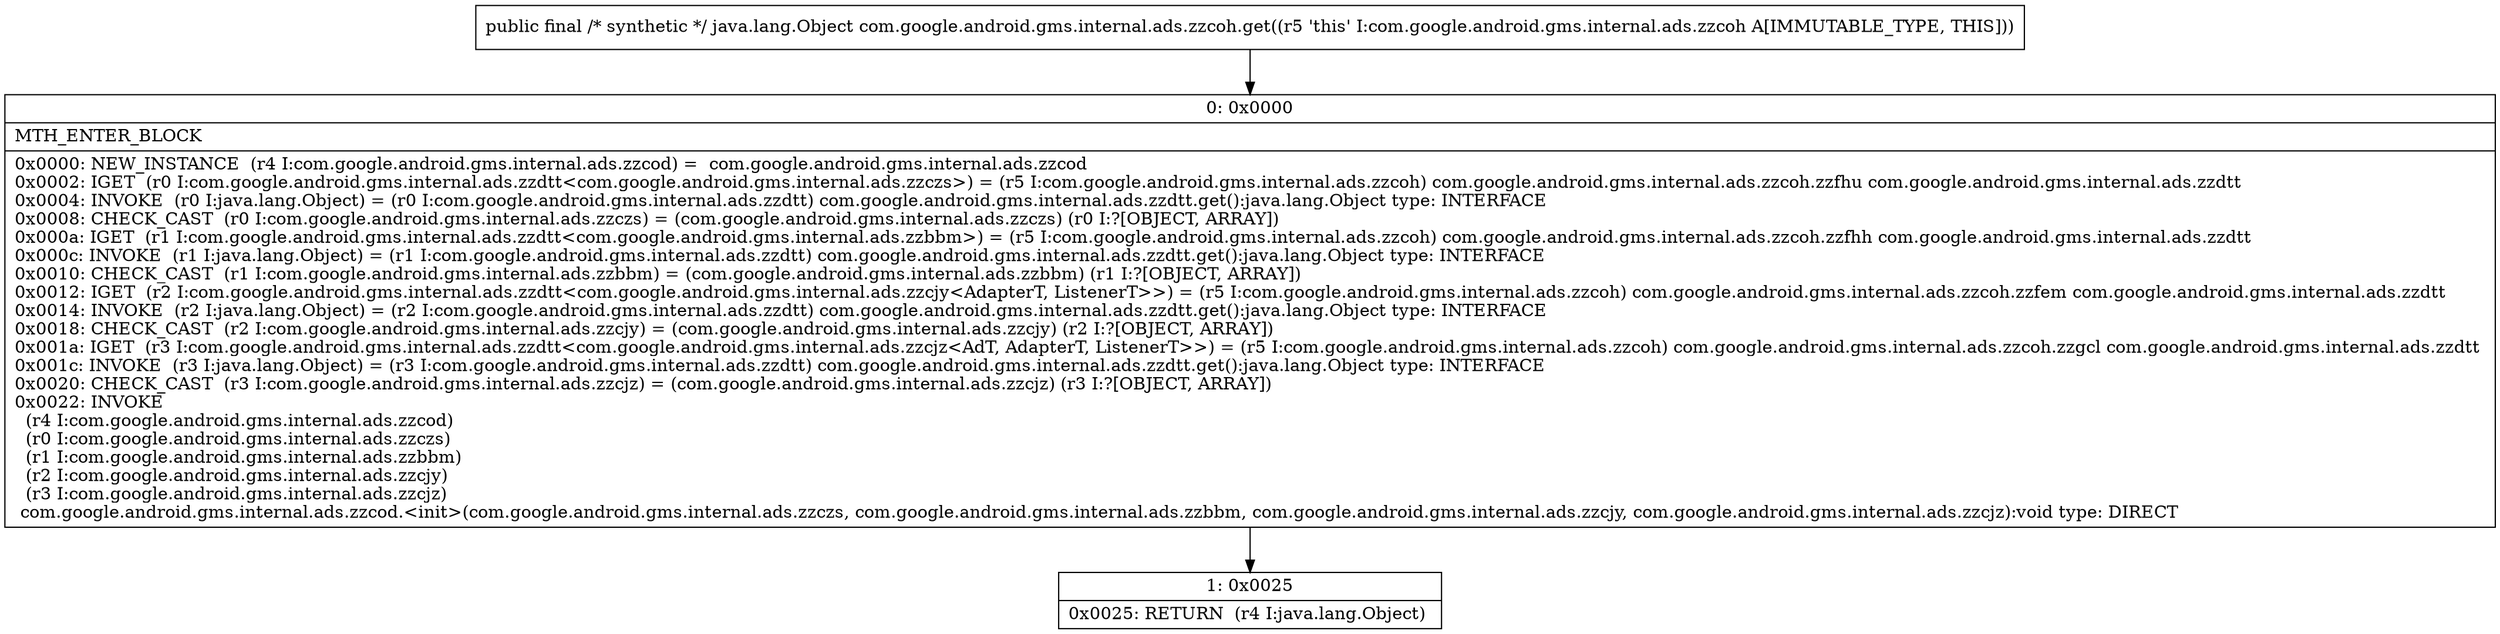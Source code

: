 digraph "CFG forcom.google.android.gms.internal.ads.zzcoh.get()Ljava\/lang\/Object;" {
Node_0 [shape=record,label="{0\:\ 0x0000|MTH_ENTER_BLOCK\l|0x0000: NEW_INSTANCE  (r4 I:com.google.android.gms.internal.ads.zzcod) =  com.google.android.gms.internal.ads.zzcod \l0x0002: IGET  (r0 I:com.google.android.gms.internal.ads.zzdtt\<com.google.android.gms.internal.ads.zzczs\>) = (r5 I:com.google.android.gms.internal.ads.zzcoh) com.google.android.gms.internal.ads.zzcoh.zzfhu com.google.android.gms.internal.ads.zzdtt \l0x0004: INVOKE  (r0 I:java.lang.Object) = (r0 I:com.google.android.gms.internal.ads.zzdtt) com.google.android.gms.internal.ads.zzdtt.get():java.lang.Object type: INTERFACE \l0x0008: CHECK_CAST  (r0 I:com.google.android.gms.internal.ads.zzczs) = (com.google.android.gms.internal.ads.zzczs) (r0 I:?[OBJECT, ARRAY]) \l0x000a: IGET  (r1 I:com.google.android.gms.internal.ads.zzdtt\<com.google.android.gms.internal.ads.zzbbm\>) = (r5 I:com.google.android.gms.internal.ads.zzcoh) com.google.android.gms.internal.ads.zzcoh.zzfhh com.google.android.gms.internal.ads.zzdtt \l0x000c: INVOKE  (r1 I:java.lang.Object) = (r1 I:com.google.android.gms.internal.ads.zzdtt) com.google.android.gms.internal.ads.zzdtt.get():java.lang.Object type: INTERFACE \l0x0010: CHECK_CAST  (r1 I:com.google.android.gms.internal.ads.zzbbm) = (com.google.android.gms.internal.ads.zzbbm) (r1 I:?[OBJECT, ARRAY]) \l0x0012: IGET  (r2 I:com.google.android.gms.internal.ads.zzdtt\<com.google.android.gms.internal.ads.zzcjy\<AdapterT, ListenerT\>\>) = (r5 I:com.google.android.gms.internal.ads.zzcoh) com.google.android.gms.internal.ads.zzcoh.zzfem com.google.android.gms.internal.ads.zzdtt \l0x0014: INVOKE  (r2 I:java.lang.Object) = (r2 I:com.google.android.gms.internal.ads.zzdtt) com.google.android.gms.internal.ads.zzdtt.get():java.lang.Object type: INTERFACE \l0x0018: CHECK_CAST  (r2 I:com.google.android.gms.internal.ads.zzcjy) = (com.google.android.gms.internal.ads.zzcjy) (r2 I:?[OBJECT, ARRAY]) \l0x001a: IGET  (r3 I:com.google.android.gms.internal.ads.zzdtt\<com.google.android.gms.internal.ads.zzcjz\<AdT, AdapterT, ListenerT\>\>) = (r5 I:com.google.android.gms.internal.ads.zzcoh) com.google.android.gms.internal.ads.zzcoh.zzgcl com.google.android.gms.internal.ads.zzdtt \l0x001c: INVOKE  (r3 I:java.lang.Object) = (r3 I:com.google.android.gms.internal.ads.zzdtt) com.google.android.gms.internal.ads.zzdtt.get():java.lang.Object type: INTERFACE \l0x0020: CHECK_CAST  (r3 I:com.google.android.gms.internal.ads.zzcjz) = (com.google.android.gms.internal.ads.zzcjz) (r3 I:?[OBJECT, ARRAY]) \l0x0022: INVOKE  \l  (r4 I:com.google.android.gms.internal.ads.zzcod)\l  (r0 I:com.google.android.gms.internal.ads.zzczs)\l  (r1 I:com.google.android.gms.internal.ads.zzbbm)\l  (r2 I:com.google.android.gms.internal.ads.zzcjy)\l  (r3 I:com.google.android.gms.internal.ads.zzcjz)\l com.google.android.gms.internal.ads.zzcod.\<init\>(com.google.android.gms.internal.ads.zzczs, com.google.android.gms.internal.ads.zzbbm, com.google.android.gms.internal.ads.zzcjy, com.google.android.gms.internal.ads.zzcjz):void type: DIRECT \l}"];
Node_1 [shape=record,label="{1\:\ 0x0025|0x0025: RETURN  (r4 I:java.lang.Object) \l}"];
MethodNode[shape=record,label="{public final \/* synthetic *\/ java.lang.Object com.google.android.gms.internal.ads.zzcoh.get((r5 'this' I:com.google.android.gms.internal.ads.zzcoh A[IMMUTABLE_TYPE, THIS])) }"];
MethodNode -> Node_0;
Node_0 -> Node_1;
}

